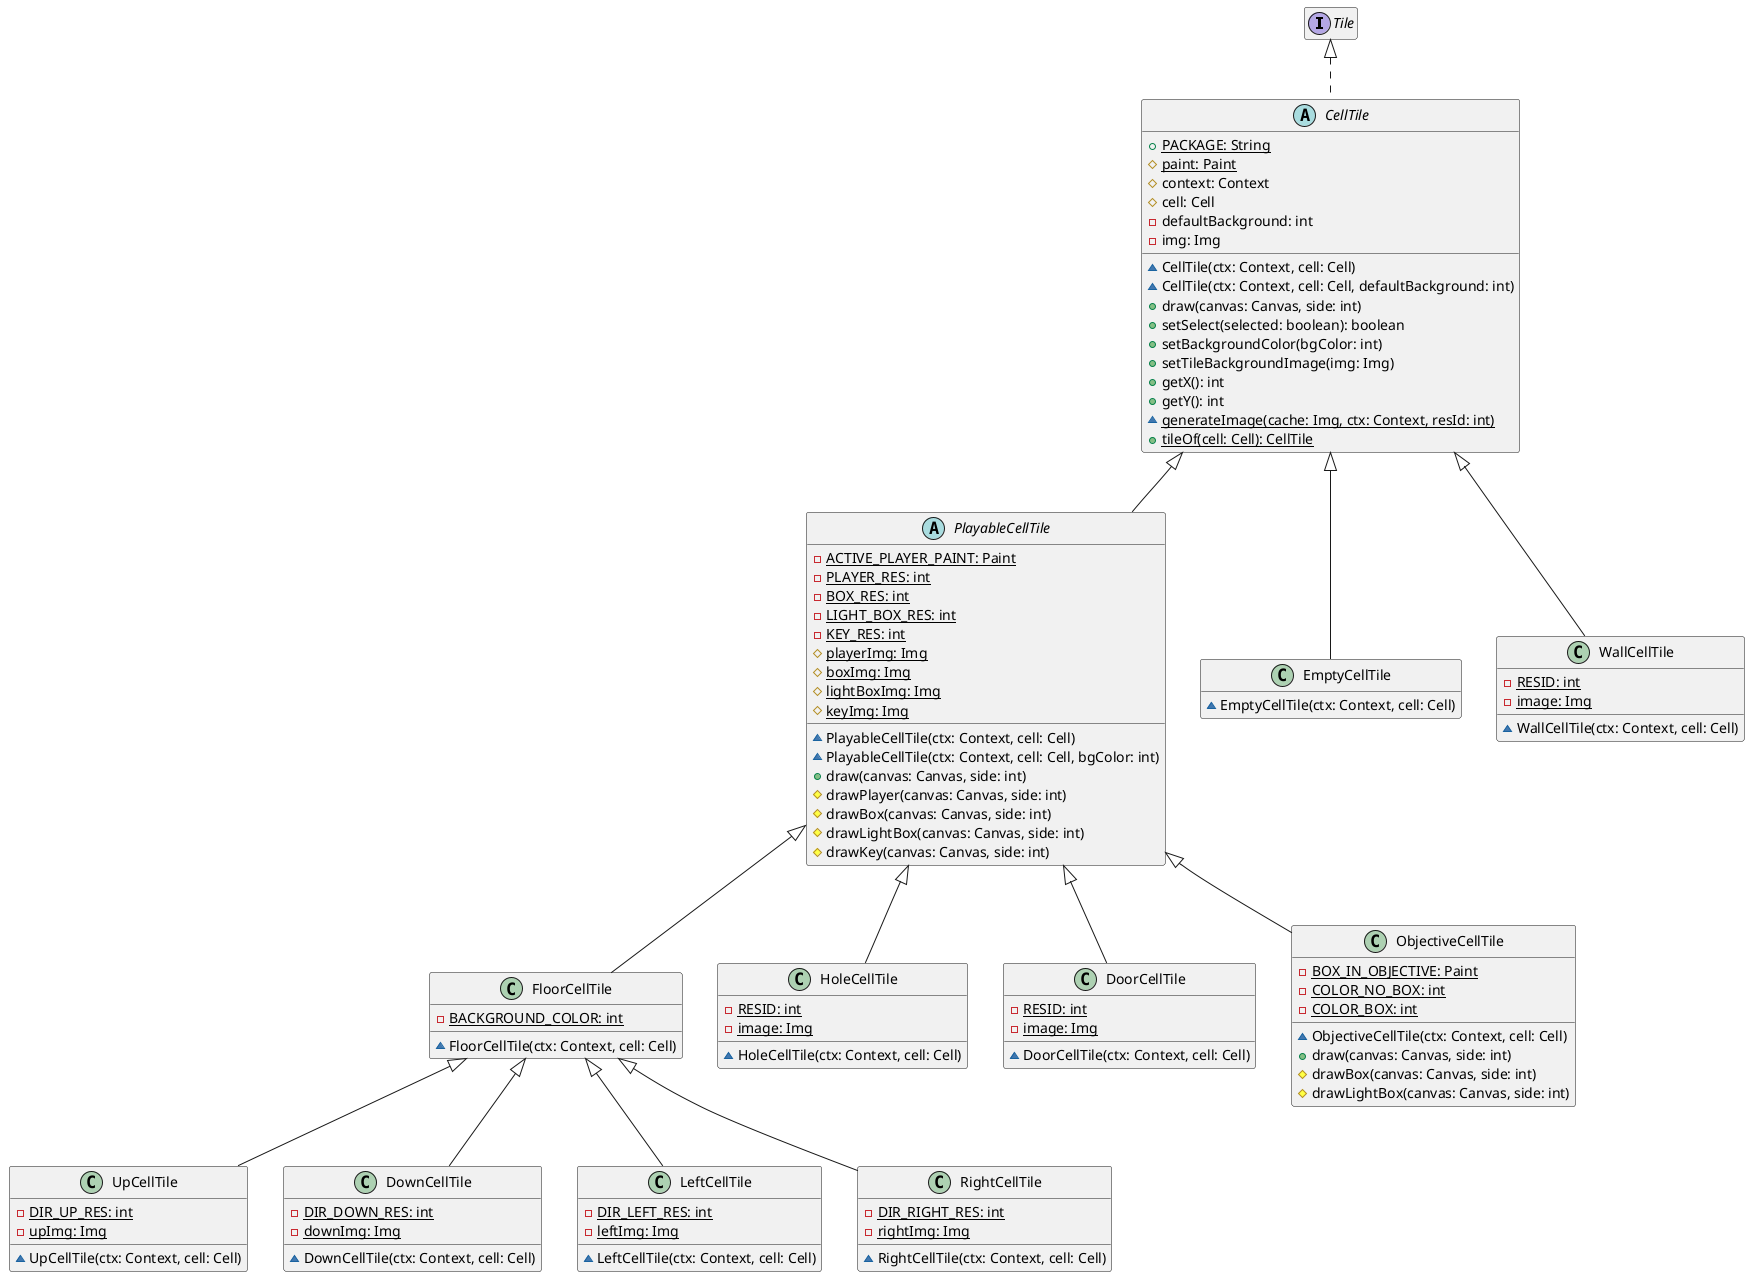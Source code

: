 @startuml
hide empty members

Tile <|.. CellTile

CellTile <|-- PlayableCellTile
CellTile <|-- EmptyCellTile
PlayableCellTile <|-- FloorCellTile
PlayableCellTile <|-- HoleCellTile
PlayableCellTile <|-- DoorCellTile
CellTile <|-- WallCellTile

FloorCellTile <|-- UpCellTile
FloorCellTile <|-- DownCellTile
FloorCellTile <|-- LeftCellTile
FloorCellTile <|-- RightCellTile

PlayableCellTile <|-- ObjectiveCellTile

interface Tile

abstract class CellTile {
    +{static} PACKAGE: String
    #{static} paint: Paint
    #context: Context
    #cell: Cell
    -defaultBackground: int
    -img: Img

    ~CellTile(ctx: Context, cell: Cell)
    ~CellTile(ctx: Context, cell: Cell, defaultBackground: int)
    +draw(canvas: Canvas, side: int)
    +setSelect(selected: boolean): boolean
    +setBackgroundColor(bgColor: int)
    +setTileBackgroundImage(img: Img)
    +getX(): int
    +getY(): int
    ~{static} generateImage(cache: Img, ctx: Context, resId: int)
    +{static} tileOf(cell: Cell): CellTile
}

abstract class PlayableCellTile {
    -{static}ACTIVE_PLAYER_PAINT: Paint
    -{static}PLAYER_RES: int
    -{static}BOX_RES: int
    -{static}LIGHT_BOX_RES: int
    -{static}KEY_RES: int
    #{static}playerImg: Img
    #{static}boxImg: Img
    #{static}lightBoxImg: Img
    #{static}keyImg: Img
    ~PlayableCellTile(ctx: Context, cell: Cell)
    ~PlayableCellTile(ctx: Context, cell: Cell, bgColor: int)
    +draw(canvas: Canvas, side: int)
    #drawPlayer(canvas: Canvas, side: int)
    #drawBox(canvas: Canvas, side: int)
    #drawLightBox(canvas: Canvas, side: int)
    #drawKey(canvas: Canvas, side: int)
}

class FloorCellTile {
    -{static}BACKGROUND_COLOR: int
    ~FloorCellTile(ctx: Context, cell: Cell)
}

class UpCellTile {
    -{static}DIR_UP_RES: int
    -{static}upImg: Img
    ~UpCellTile(ctx: Context, cell: Cell)
}

class DownCellTile {
    -{static}DIR_DOWN_RES: int
    -{static}downImg: Img
    ~DownCellTile(ctx: Context, cell: Cell)
}

class LeftCellTile {
    -{static}DIR_LEFT_RES: int
    -{static}leftImg: Img
    ~LeftCellTile(ctx: Context, cell: Cell)
}

class RightCellTile {
    -{static}DIR_RIGHT_RES: int
    -{static}rightImg: Img
    ~RightCellTile(ctx: Context, cell: Cell)
}

class EmptyCellTile {
    ~EmptyCellTile(ctx: Context, cell: Cell)
}

class WallCellTile {
    -{static}RESID: int
    -{static}image: Img
    ~WallCellTile(ctx: Context, cell: Cell)
}

class HoleCellTile {
    -{static}RESID: int
    -{static}image: Img
    ~HoleCellTile(ctx: Context, cell: Cell)
}

class DoorCellTile {
    -{static}RESID: int
    -{static}image: Img
    ~DoorCellTile(ctx: Context, cell: Cell)
}

class ObjectiveCellTile {
    -{static}BOX_IN_OBJECTIVE: Paint
    -{static}COLOR_NO_BOX: int
    -{static}COLOR_BOX: int
    ~ObjectiveCellTile(ctx: Context, cell: Cell)
    +draw(canvas: Canvas, side: int)
    #drawBox(canvas: Canvas, side: int)
    #drawLightBox(canvas: Canvas, side: int)
}

@enduml